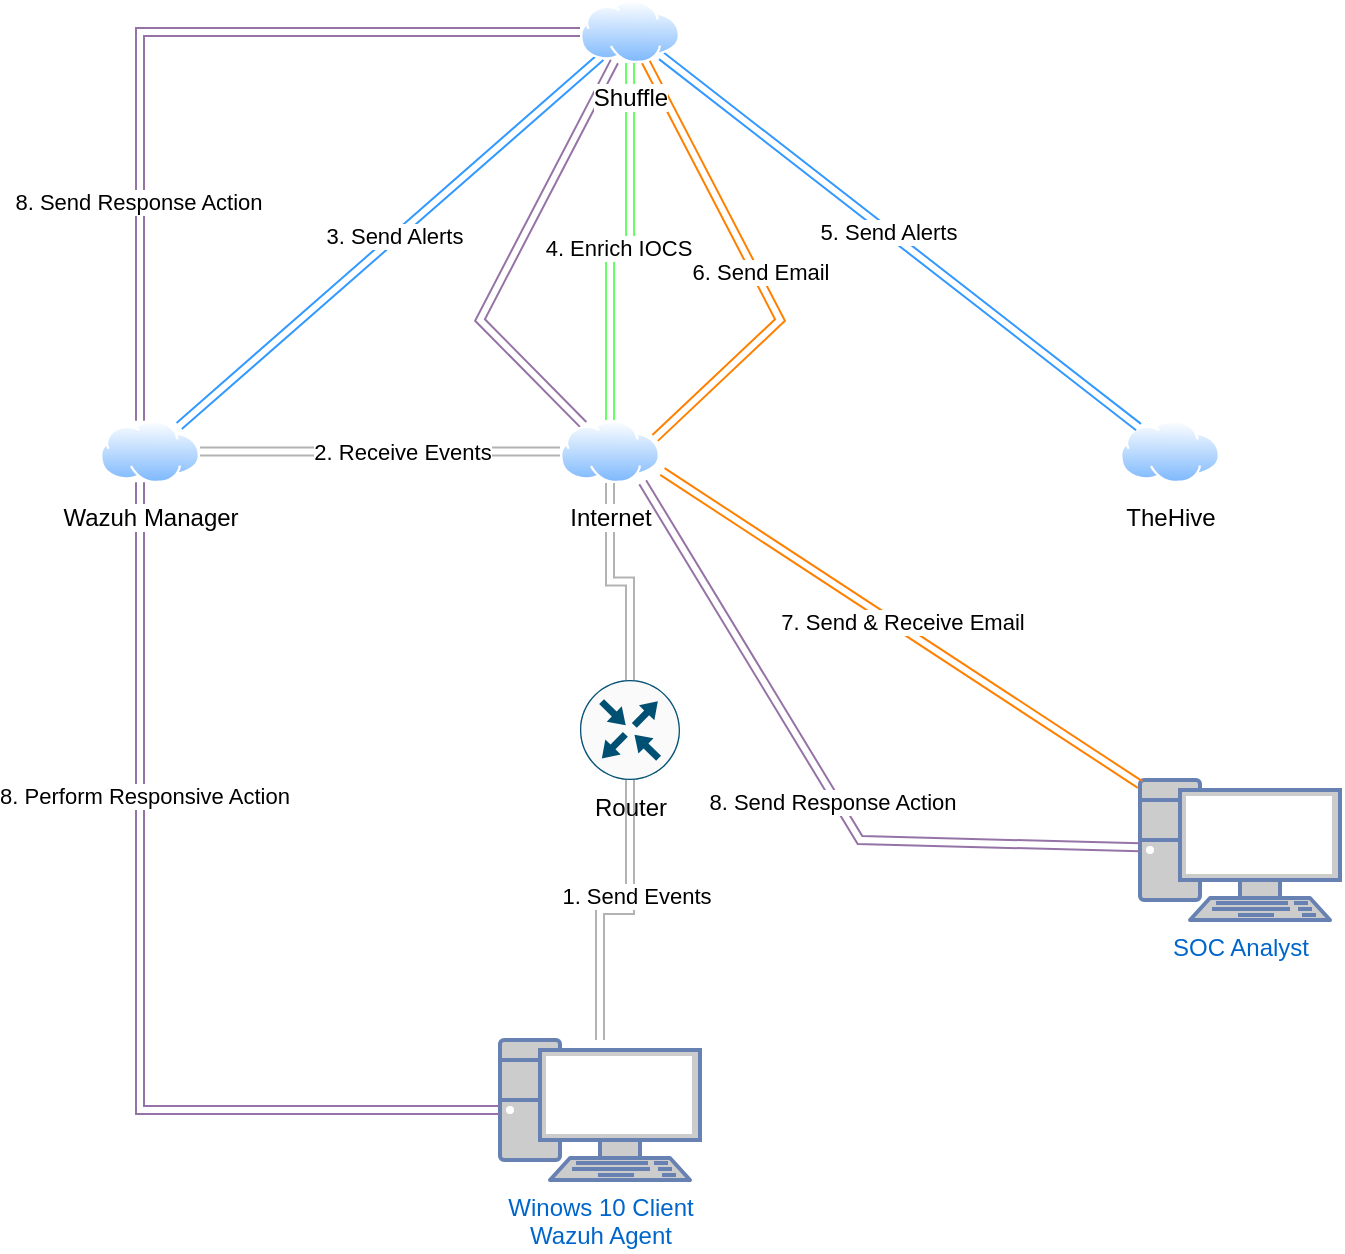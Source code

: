 <mxfile version="25.0.3">
  <diagram name="Page-1" id="VyQCb97SJ5hlUOh8IzrA">
    <mxGraphModel dx="1185" dy="627" grid="1" gridSize="10" guides="1" tooltips="1" connect="1" arrows="1" fold="1" page="1" pageScale="1" pageWidth="850" pageHeight="1100" background="#ffffff" math="0" shadow="0">
      <root>
        <mxCell id="0" />
        <mxCell id="1" parent="0" />
        <mxCell id="Gx5kOMbrrntl0cK6UcOV-9" style="edgeStyle=orthogonalEdgeStyle;rounded=0;orthogonalLoop=1;jettySize=auto;html=1;startArrow=classicThin;startFill=1;shape=link;strokeColor=#B3B3B3;" edge="1" parent="1" source="XtwM7-bZTlJAIus_auYy-1" target="XtwM7-bZTlJAIus_auYy-3">
          <mxGeometry relative="1" as="geometry" />
        </mxCell>
        <mxCell id="Gx5kOMbrrntl0cK6UcOV-10" value="1. Send Events" style="edgeLabel;html=1;align=center;verticalAlign=middle;resizable=0;points=[];" vertex="1" connectable="0" parent="Gx5kOMbrrntl0cK6UcOV-9">
          <mxGeometry x="0.199" y="-3" relative="1" as="geometry">
            <mxPoint as="offset" />
          </mxGeometry>
        </mxCell>
        <mxCell id="XtwM7-bZTlJAIus_auYy-1" value="Winows 10 Client&lt;div&gt;Wazuh Agent&lt;/div&gt;" style="fontColor=#0066CC;verticalAlign=top;verticalLabelPosition=bottom;labelPosition=center;align=center;html=1;outlineConnect=0;fillColor=#CCCCCC;strokeColor=#6881B3;gradientColor=none;gradientDirection=north;strokeWidth=2;shape=mxgraph.networks.pc;direction=east;" parent="1" vertex="1">
          <mxGeometry x="360" y="720" width="100" height="70" as="geometry" />
        </mxCell>
        <mxCell id="XtwM7-bZTlJAIus_auYy-2" value="" style="sketch=0;points=[[0.5,0,0],[1,0.5,0],[0.5,1,0],[0,0.5,0],[0.145,0.145,0],[0.856,0.145,0],[0.855,0.856,0],[0.145,0.855,0]];verticalLabelPosition=bottom;html=1;verticalAlign=top;aspect=fixed;align=center;pointerEvents=1;shape=mxgraph.cisco19.rect;prIcon=router;fillColor=#FAFAFA;strokeColor=#005073;" parent="1" vertex="1">
          <mxGeometry x="400" y="540" width="50" height="50" as="geometry" />
        </mxCell>
        <mxCell id="Gx5kOMbrrntl0cK6UcOV-12" value="" style="edgeStyle=orthogonalEdgeStyle;rounded=0;orthogonalLoop=1;jettySize=auto;html=1;shape=link;strokeColor=#B3B3B3;" edge="1" parent="1" source="XtwM7-bZTlJAIus_auYy-3" target="Gx5kOMbrrntl0cK6UcOV-4">
          <mxGeometry relative="1" as="geometry" />
        </mxCell>
        <mxCell id="XtwM7-bZTlJAIus_auYy-3" value="Router" style="sketch=0;points=[[0.5,0,0],[1,0.5,0],[0.5,1,0],[0,0.5,0],[0.145,0.145,0],[0.856,0.145,0],[0.855,0.856,0],[0.145,0.855,0]];verticalLabelPosition=bottom;html=1;verticalAlign=top;aspect=fixed;align=center;pointerEvents=1;shape=mxgraph.cisco19.rect;prIcon=router;fillColor=#FAFAFA;strokeColor=#005073;" parent="1" vertex="1">
          <mxGeometry x="400" y="540" width="50" height="50" as="geometry" />
        </mxCell>
        <mxCell id="Gx5kOMbrrntl0cK6UcOV-13" style="edgeStyle=orthogonalEdgeStyle;rounded=0;orthogonalLoop=1;jettySize=auto;html=1;shape=link;strokeColor=#B3B3B3;" edge="1" parent="1" source="Gx5kOMbrrntl0cK6UcOV-4" target="Gx5kOMbrrntl0cK6UcOV-6">
          <mxGeometry relative="1" as="geometry" />
        </mxCell>
        <mxCell id="Gx5kOMbrrntl0cK6UcOV-14" value="2. Receive Events" style="edgeLabel;html=1;align=center;verticalAlign=middle;resizable=0;points=[];" vertex="1" connectable="0" parent="Gx5kOMbrrntl0cK6UcOV-13">
          <mxGeometry x="-0.123" relative="1" as="geometry">
            <mxPoint as="offset" />
          </mxGeometry>
        </mxCell>
        <mxCell id="Gx5kOMbrrntl0cK6UcOV-30" style="rounded=0;orthogonalLoop=1;jettySize=auto;html=1;shape=link;strokeColor=#9673a6;fillColor=#e1d5e7;" edge="1" parent="1" source="Gx5kOMbrrntl0cK6UcOV-4" target="Gx5kOMbrrntl0cK6UcOV-7">
          <mxGeometry relative="1" as="geometry">
            <Array as="points">
              <mxPoint x="350" y="360" />
            </Array>
          </mxGeometry>
        </mxCell>
        <mxCell id="Gx5kOMbrrntl0cK6UcOV-4" value="Internet" style="image;aspect=fixed;perimeter=ellipsePerimeter;html=1;align=center;shadow=0;dashed=0;spacingTop=3;image=img/lib/active_directory/internet_cloud.svg;" vertex="1" parent="1">
          <mxGeometry x="390" y="410" width="50" height="31.5" as="geometry" />
        </mxCell>
        <mxCell id="Gx5kOMbrrntl0cK6UcOV-5" value="TheHive" style="image;aspect=fixed;perimeter=ellipsePerimeter;html=1;align=center;shadow=0;dashed=0;spacingTop=3;image=img/lib/active_directory/internet_cloud.svg;" vertex="1" parent="1">
          <mxGeometry x="670" y="410" width="50" height="31.5" as="geometry" />
        </mxCell>
        <mxCell id="Gx5kOMbrrntl0cK6UcOV-15" style="rounded=0;orthogonalLoop=1;jettySize=auto;html=1;shape=link;strokeColor=#3399FF;" edge="1" parent="1" source="Gx5kOMbrrntl0cK6UcOV-6" target="Gx5kOMbrrntl0cK6UcOV-7">
          <mxGeometry relative="1" as="geometry" />
        </mxCell>
        <mxCell id="Gx5kOMbrrntl0cK6UcOV-16" value="3. Send Alerts" style="edgeLabel;html=1;align=center;verticalAlign=middle;resizable=0;points=[];" vertex="1" connectable="0" parent="Gx5kOMbrrntl0cK6UcOV-15">
          <mxGeometry x="0.024" y="1" relative="1" as="geometry">
            <mxPoint as="offset" />
          </mxGeometry>
        </mxCell>
        <mxCell id="Gx5kOMbrrntl0cK6UcOV-31" style="edgeStyle=orthogonalEdgeStyle;rounded=0;orthogonalLoop=1;jettySize=auto;html=1;shape=link;strokeColor=#9673a6;fillColor=#e1d5e7;" edge="1" parent="1" source="Gx5kOMbrrntl0cK6UcOV-6" target="Gx5kOMbrrntl0cK6UcOV-7">
          <mxGeometry relative="1" as="geometry">
            <Array as="points">
              <mxPoint x="180" y="216" />
            </Array>
          </mxGeometry>
        </mxCell>
        <mxCell id="Gx5kOMbrrntl0cK6UcOV-32" value="8. Send Response Action" style="edgeLabel;html=1;align=center;verticalAlign=middle;resizable=0;points=[];" vertex="1" connectable="0" parent="Gx5kOMbrrntl0cK6UcOV-31">
          <mxGeometry x="-0.468" y="1" relative="1" as="geometry">
            <mxPoint as="offset" />
          </mxGeometry>
        </mxCell>
        <mxCell id="Gx5kOMbrrntl0cK6UcOV-33" style="edgeStyle=orthogonalEdgeStyle;rounded=0;orthogonalLoop=1;jettySize=auto;html=1;shape=link;strokeColor=#9673a6;fillColor=#e1d5e7;" edge="1" parent="1" source="Gx5kOMbrrntl0cK6UcOV-6" target="XtwM7-bZTlJAIus_auYy-1">
          <mxGeometry relative="1" as="geometry">
            <Array as="points">
              <mxPoint x="180" y="755" />
            </Array>
          </mxGeometry>
        </mxCell>
        <mxCell id="Gx5kOMbrrntl0cK6UcOV-34" value="8. Perform Responsive Action" style="edgeLabel;html=1;align=center;verticalAlign=middle;resizable=0;points=[];" vertex="1" connectable="0" parent="Gx5kOMbrrntl0cK6UcOV-33">
          <mxGeometry x="-0.366" y="2" relative="1" as="geometry">
            <mxPoint as="offset" />
          </mxGeometry>
        </mxCell>
        <mxCell id="Gx5kOMbrrntl0cK6UcOV-6" value="Wazuh Manager" style="image;aspect=fixed;perimeter=ellipsePerimeter;html=1;align=center;shadow=0;dashed=0;spacingTop=3;image=img/lib/active_directory/internet_cloud.svg;" vertex="1" parent="1">
          <mxGeometry x="160" y="410" width="50" height="31.5" as="geometry" />
        </mxCell>
        <mxCell id="Gx5kOMbrrntl0cK6UcOV-17" style="edgeStyle=orthogonalEdgeStyle;rounded=0;orthogonalLoop=1;jettySize=auto;html=1;shape=link;strokeColor=#66FF66;" edge="1" parent="1" source="Gx5kOMbrrntl0cK6UcOV-7" target="Gx5kOMbrrntl0cK6UcOV-4">
          <mxGeometry relative="1" as="geometry" />
        </mxCell>
        <mxCell id="Gx5kOMbrrntl0cK6UcOV-18" value="4. Enrich IOCS" style="edgeLabel;html=1;align=center;verticalAlign=middle;resizable=0;points=[];" vertex="1" connectable="0" parent="Gx5kOMbrrntl0cK6UcOV-17">
          <mxGeometry x="0.012" y="3" relative="1" as="geometry">
            <mxPoint as="offset" />
          </mxGeometry>
        </mxCell>
        <mxCell id="Gx5kOMbrrntl0cK6UcOV-19" style="rounded=0;orthogonalLoop=1;jettySize=auto;html=1;shape=link;strokeColor=#3399FF;" edge="1" parent="1" source="Gx5kOMbrrntl0cK6UcOV-7" target="Gx5kOMbrrntl0cK6UcOV-5">
          <mxGeometry relative="1" as="geometry" />
        </mxCell>
        <mxCell id="Gx5kOMbrrntl0cK6UcOV-20" value="5. Send Alerts" style="edgeLabel;html=1;align=center;verticalAlign=middle;resizable=0;points=[];" vertex="1" connectable="0" parent="Gx5kOMbrrntl0cK6UcOV-19">
          <mxGeometry x="-0.049" relative="1" as="geometry">
            <mxPoint as="offset" />
          </mxGeometry>
        </mxCell>
        <mxCell id="Gx5kOMbrrntl0cK6UcOV-21" style="rounded=0;orthogonalLoop=1;jettySize=auto;html=1;entryX=1;entryY=0.25;entryDx=0;entryDy=0;shape=link;elbow=vertical;strokeColor=none;" edge="1" parent="1" source="Gx5kOMbrrntl0cK6UcOV-7" target="Gx5kOMbrrntl0cK6UcOV-4">
          <mxGeometry relative="1" as="geometry" />
        </mxCell>
        <mxCell id="Gx5kOMbrrntl0cK6UcOV-23" style="rounded=0;orthogonalLoop=1;jettySize=auto;html=1;entryX=1;entryY=0.5;entryDx=0;entryDy=0;shape=link;strokeColor=none;" edge="1" parent="1" source="Gx5kOMbrrntl0cK6UcOV-7" target="Gx5kOMbrrntl0cK6UcOV-4">
          <mxGeometry relative="1" as="geometry">
            <Array as="points">
              <mxPoint x="490" y="390" />
            </Array>
          </mxGeometry>
        </mxCell>
        <mxCell id="Gx5kOMbrrntl0cK6UcOV-24" style="rounded=0;orthogonalLoop=1;jettySize=auto;html=1;entryX=1;entryY=0.25;entryDx=0;entryDy=0;shape=link;strokeColor=#FF8000;" edge="1" parent="1" source="Gx5kOMbrrntl0cK6UcOV-7" target="Gx5kOMbrrntl0cK6UcOV-4">
          <mxGeometry relative="1" as="geometry">
            <Array as="points">
              <mxPoint x="500" y="360" />
            </Array>
          </mxGeometry>
        </mxCell>
        <mxCell id="Gx5kOMbrrntl0cK6UcOV-25" value="6. Send Email" style="edgeLabel;html=1;align=center;verticalAlign=middle;resizable=0;points=[];" vertex="1" connectable="0" parent="Gx5kOMbrrntl0cK6UcOV-24">
          <mxGeometry x="0.03" y="2" relative="1" as="geometry">
            <mxPoint as="offset" />
          </mxGeometry>
        </mxCell>
        <mxCell id="Gx5kOMbrrntl0cK6UcOV-7" value="Shuffle" style="image;aspect=fixed;perimeter=ellipsePerimeter;html=1;align=center;shadow=0;dashed=0;spacingTop=3;image=img/lib/active_directory/internet_cloud.svg;imageBackground=none;" vertex="1" parent="1">
          <mxGeometry x="400" y="200" width="50" height="31.5" as="geometry" />
        </mxCell>
        <mxCell id="Gx5kOMbrrntl0cK6UcOV-8" value="SOC Analyst" style="fontColor=#0066CC;verticalAlign=top;verticalLabelPosition=bottom;labelPosition=center;align=center;html=1;outlineConnect=0;fillColor=#CCCCCC;strokeColor=#6881B3;gradientColor=none;gradientDirection=north;strokeWidth=2;shape=mxgraph.networks.pc;direction=east;" vertex="1" parent="1">
          <mxGeometry x="680" y="590" width="100" height="70" as="geometry" />
        </mxCell>
        <mxCell id="Gx5kOMbrrntl0cK6UcOV-26" style="rounded=0;orthogonalLoop=1;jettySize=auto;html=1;entryX=1.024;entryY=0.817;entryDx=0;entryDy=0;entryPerimeter=0;shape=link;strokeColor=#FF8000;" edge="1" parent="1" source="Gx5kOMbrrntl0cK6UcOV-8" target="Gx5kOMbrrntl0cK6UcOV-4">
          <mxGeometry relative="1" as="geometry" />
        </mxCell>
        <mxCell id="Gx5kOMbrrntl0cK6UcOV-27" value="7. Send &amp;amp; Receive Email" style="edgeLabel;html=1;align=center;verticalAlign=middle;resizable=0;points=[];" vertex="1" connectable="0" parent="Gx5kOMbrrntl0cK6UcOV-26">
          <mxGeometry x="0.01" y="-3" relative="1" as="geometry">
            <mxPoint as="offset" />
          </mxGeometry>
        </mxCell>
        <mxCell id="Gx5kOMbrrntl0cK6UcOV-28" style="rounded=0;orthogonalLoop=1;jettySize=auto;html=1;entryX=0.827;entryY=0.988;entryDx=0;entryDy=0;entryPerimeter=0;shape=link;fillColor=#e1d5e7;strokeColor=#9673a6;" edge="1" parent="1" source="Gx5kOMbrrntl0cK6UcOV-8" target="Gx5kOMbrrntl0cK6UcOV-4">
          <mxGeometry relative="1" as="geometry">
            <Array as="points">
              <mxPoint x="540" y="620" />
            </Array>
          </mxGeometry>
        </mxCell>
        <mxCell id="Gx5kOMbrrntl0cK6UcOV-29" value="8. Send Response Action" style="edgeLabel;html=1;align=center;verticalAlign=middle;resizable=0;points=[];" vertex="1" connectable="0" parent="Gx5kOMbrrntl0cK6UcOV-28">
          <mxGeometry x="-0.065" y="2" relative="1" as="geometry">
            <mxPoint as="offset" />
          </mxGeometry>
        </mxCell>
      </root>
    </mxGraphModel>
  </diagram>
</mxfile>
